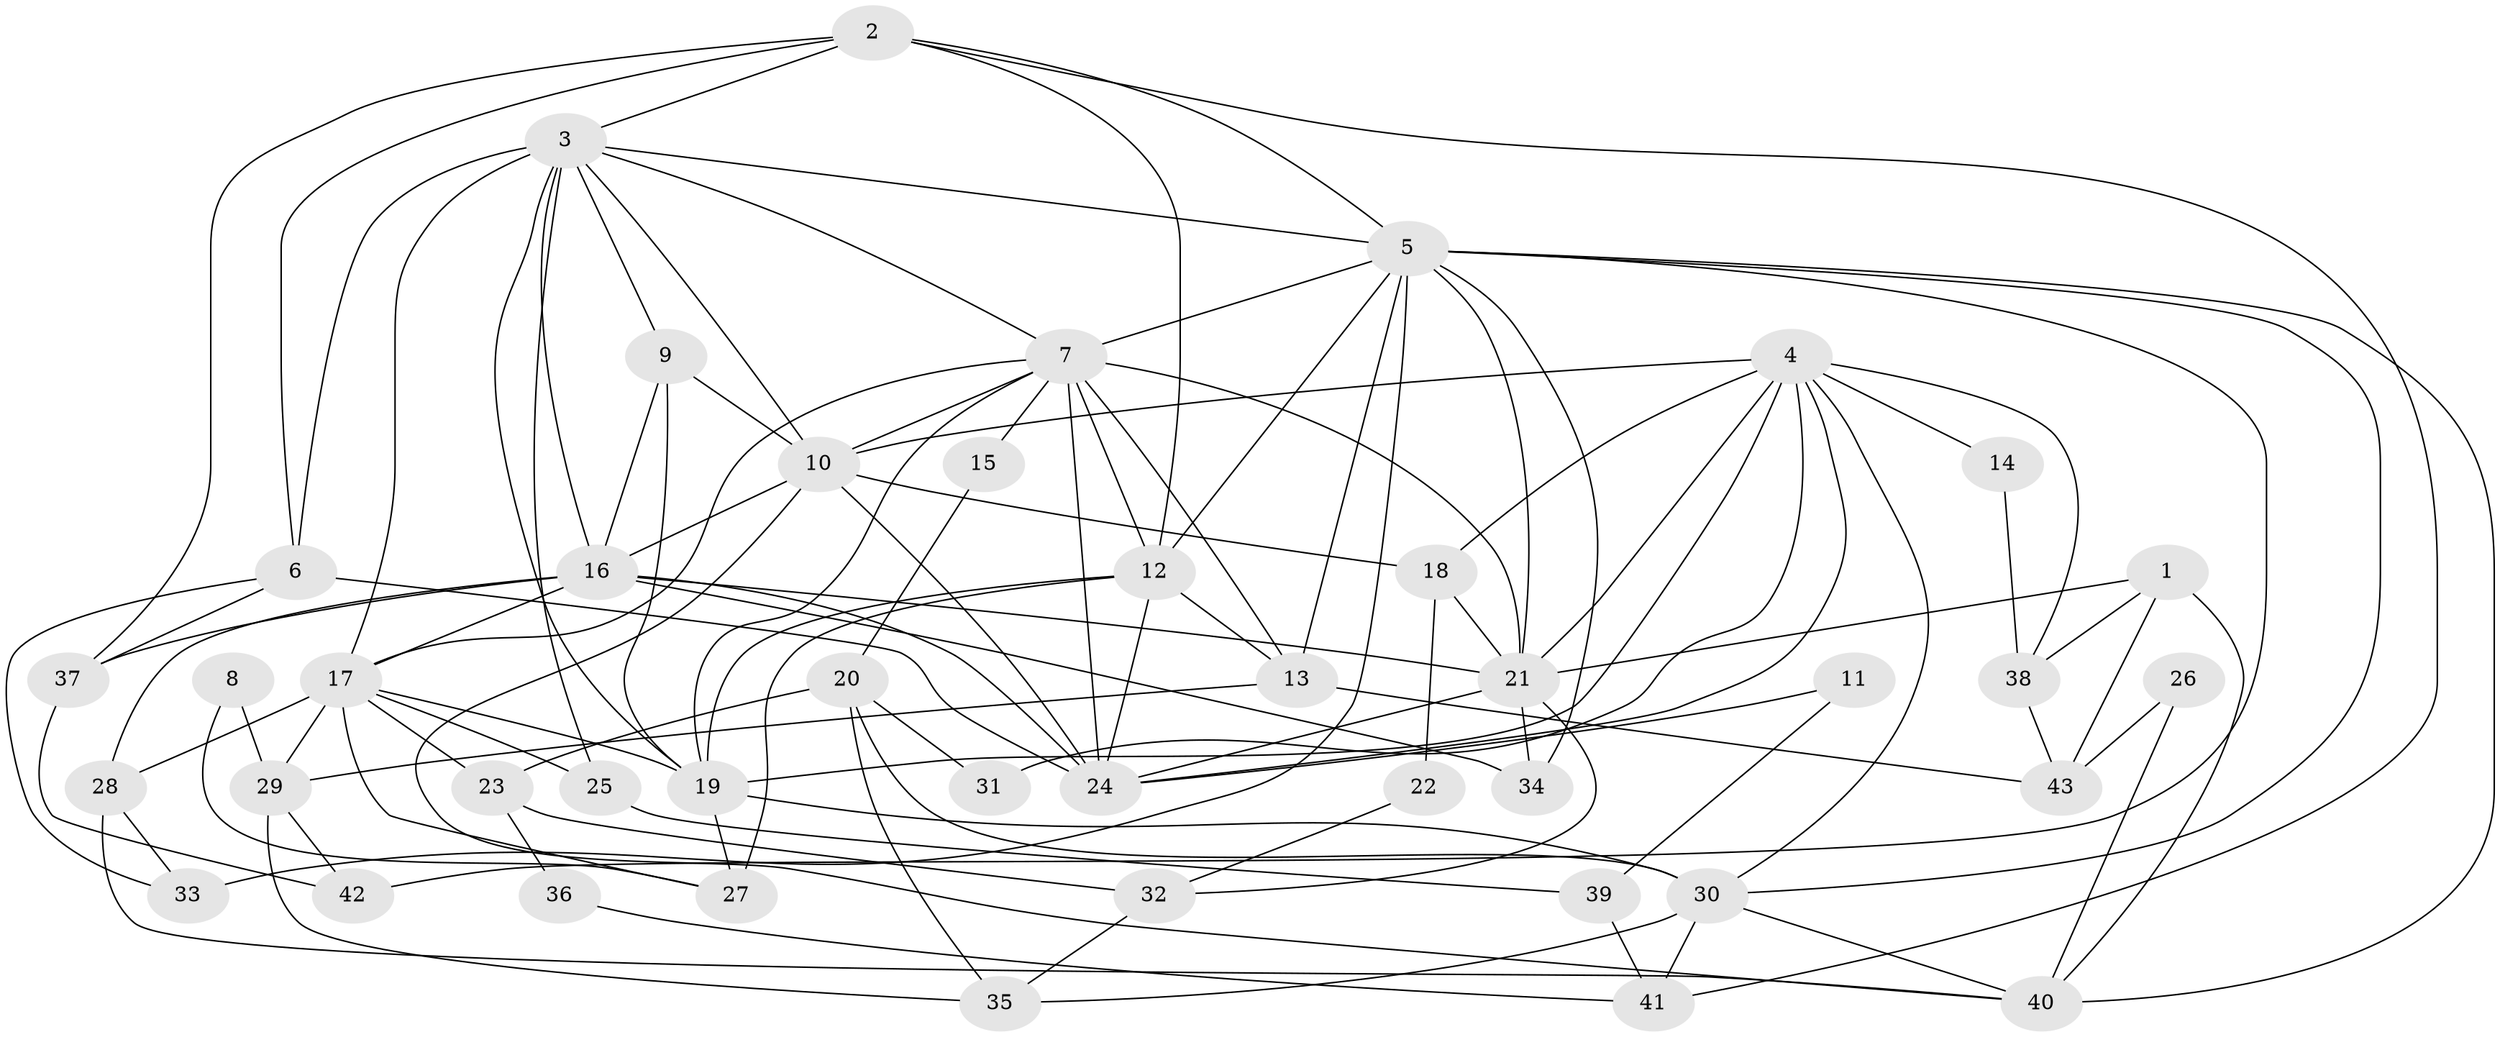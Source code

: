 // original degree distribution, {4: 0.3411764705882353, 2: 0.12941176470588237, 5: 0.18823529411764706, 6: 0.058823529411764705, 3: 0.2235294117647059, 7: 0.058823529411764705}
// Generated by graph-tools (version 1.1) at 2025/36/03/09/25 02:36:07]
// undirected, 43 vertices, 108 edges
graph export_dot {
graph [start="1"]
  node [color=gray90,style=filled];
  1;
  2;
  3;
  4;
  5;
  6;
  7;
  8;
  9;
  10;
  11;
  12;
  13;
  14;
  15;
  16;
  17;
  18;
  19;
  20;
  21;
  22;
  23;
  24;
  25;
  26;
  27;
  28;
  29;
  30;
  31;
  32;
  33;
  34;
  35;
  36;
  37;
  38;
  39;
  40;
  41;
  42;
  43;
  1 -- 21 [weight=1.0];
  1 -- 38 [weight=1.0];
  1 -- 40 [weight=1.0];
  1 -- 43 [weight=1.0];
  2 -- 3 [weight=1.0];
  2 -- 5 [weight=1.0];
  2 -- 6 [weight=1.0];
  2 -- 12 [weight=1.0];
  2 -- 37 [weight=1.0];
  2 -- 41 [weight=1.0];
  3 -- 5 [weight=1.0];
  3 -- 6 [weight=1.0];
  3 -- 7 [weight=2.0];
  3 -- 9 [weight=1.0];
  3 -- 10 [weight=1.0];
  3 -- 16 [weight=1.0];
  3 -- 17 [weight=3.0];
  3 -- 19 [weight=1.0];
  3 -- 25 [weight=1.0];
  4 -- 10 [weight=1.0];
  4 -- 14 [weight=1.0];
  4 -- 18 [weight=1.0];
  4 -- 19 [weight=1.0];
  4 -- 21 [weight=2.0];
  4 -- 24 [weight=1.0];
  4 -- 30 [weight=1.0];
  4 -- 31 [weight=1.0];
  4 -- 38 [weight=1.0];
  5 -- 7 [weight=2.0];
  5 -- 12 [weight=2.0];
  5 -- 13 [weight=1.0];
  5 -- 21 [weight=1.0];
  5 -- 30 [weight=1.0];
  5 -- 33 [weight=1.0];
  5 -- 34 [weight=1.0];
  5 -- 40 [weight=1.0];
  5 -- 42 [weight=1.0];
  6 -- 24 [weight=2.0];
  6 -- 33 [weight=1.0];
  6 -- 37 [weight=1.0];
  7 -- 10 [weight=1.0];
  7 -- 12 [weight=1.0];
  7 -- 13 [weight=1.0];
  7 -- 15 [weight=1.0];
  7 -- 17 [weight=1.0];
  7 -- 19 [weight=1.0];
  7 -- 21 [weight=3.0];
  7 -- 24 [weight=2.0];
  8 -- 27 [weight=1.0];
  8 -- 29 [weight=1.0];
  9 -- 10 [weight=1.0];
  9 -- 16 [weight=1.0];
  9 -- 19 [weight=1.0];
  10 -- 16 [weight=1.0];
  10 -- 18 [weight=1.0];
  10 -- 24 [weight=1.0];
  10 -- 40 [weight=1.0];
  11 -- 24 [weight=2.0];
  11 -- 39 [weight=1.0];
  12 -- 13 [weight=1.0];
  12 -- 19 [weight=1.0];
  12 -- 24 [weight=1.0];
  12 -- 27 [weight=3.0];
  13 -- 29 [weight=1.0];
  13 -- 43 [weight=1.0];
  14 -- 38 [weight=1.0];
  15 -- 20 [weight=1.0];
  16 -- 17 [weight=1.0];
  16 -- 21 [weight=1.0];
  16 -- 24 [weight=1.0];
  16 -- 28 [weight=1.0];
  16 -- 34 [weight=1.0];
  16 -- 37 [weight=1.0];
  17 -- 19 [weight=1.0];
  17 -- 23 [weight=2.0];
  17 -- 25 [weight=1.0];
  17 -- 27 [weight=1.0];
  17 -- 28 [weight=1.0];
  17 -- 29 [weight=1.0];
  18 -- 21 [weight=1.0];
  18 -- 22 [weight=1.0];
  19 -- 27 [weight=1.0];
  19 -- 30 [weight=1.0];
  20 -- 23 [weight=1.0];
  20 -- 30 [weight=1.0];
  20 -- 31 [weight=1.0];
  20 -- 35 [weight=1.0];
  21 -- 24 [weight=1.0];
  21 -- 32 [weight=1.0];
  21 -- 34 [weight=1.0];
  22 -- 32 [weight=1.0];
  23 -- 32 [weight=1.0];
  23 -- 36 [weight=1.0];
  25 -- 39 [weight=1.0];
  26 -- 40 [weight=1.0];
  26 -- 43 [weight=1.0];
  28 -- 33 [weight=1.0];
  28 -- 40 [weight=1.0];
  29 -- 35 [weight=1.0];
  29 -- 42 [weight=1.0];
  30 -- 35 [weight=1.0];
  30 -- 40 [weight=1.0];
  30 -- 41 [weight=1.0];
  32 -- 35 [weight=1.0];
  36 -- 41 [weight=1.0];
  37 -- 42 [weight=1.0];
  38 -- 43 [weight=1.0];
  39 -- 41 [weight=1.0];
}
